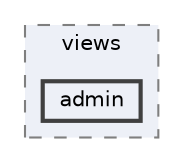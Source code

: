 digraph "resources/views/admin"
{
 // LATEX_PDF_SIZE
  bgcolor="transparent";
  edge [fontname=Helvetica,fontsize=10,labelfontname=Helvetica,labelfontsize=10];
  node [fontname=Helvetica,fontsize=10,shape=box,height=0.2,width=0.4];
  compound=true
  subgraph clusterdir_5794a73405254976eadeaaaebebc79b6 {
    graph [ bgcolor="#edf0f7", pencolor="grey50", label="views", fontname=Helvetica,fontsize=10 style="filled,dashed", URL="dir_5794a73405254976eadeaaaebebc79b6.html",tooltip=""]
  dir_0c11f01699b8aab712100cb217d7eb01 [label="admin", fillcolor="#edf0f7", color="grey25", style="filled,bold", URL="dir_0c11f01699b8aab712100cb217d7eb01.html",tooltip=""];
  }
}
